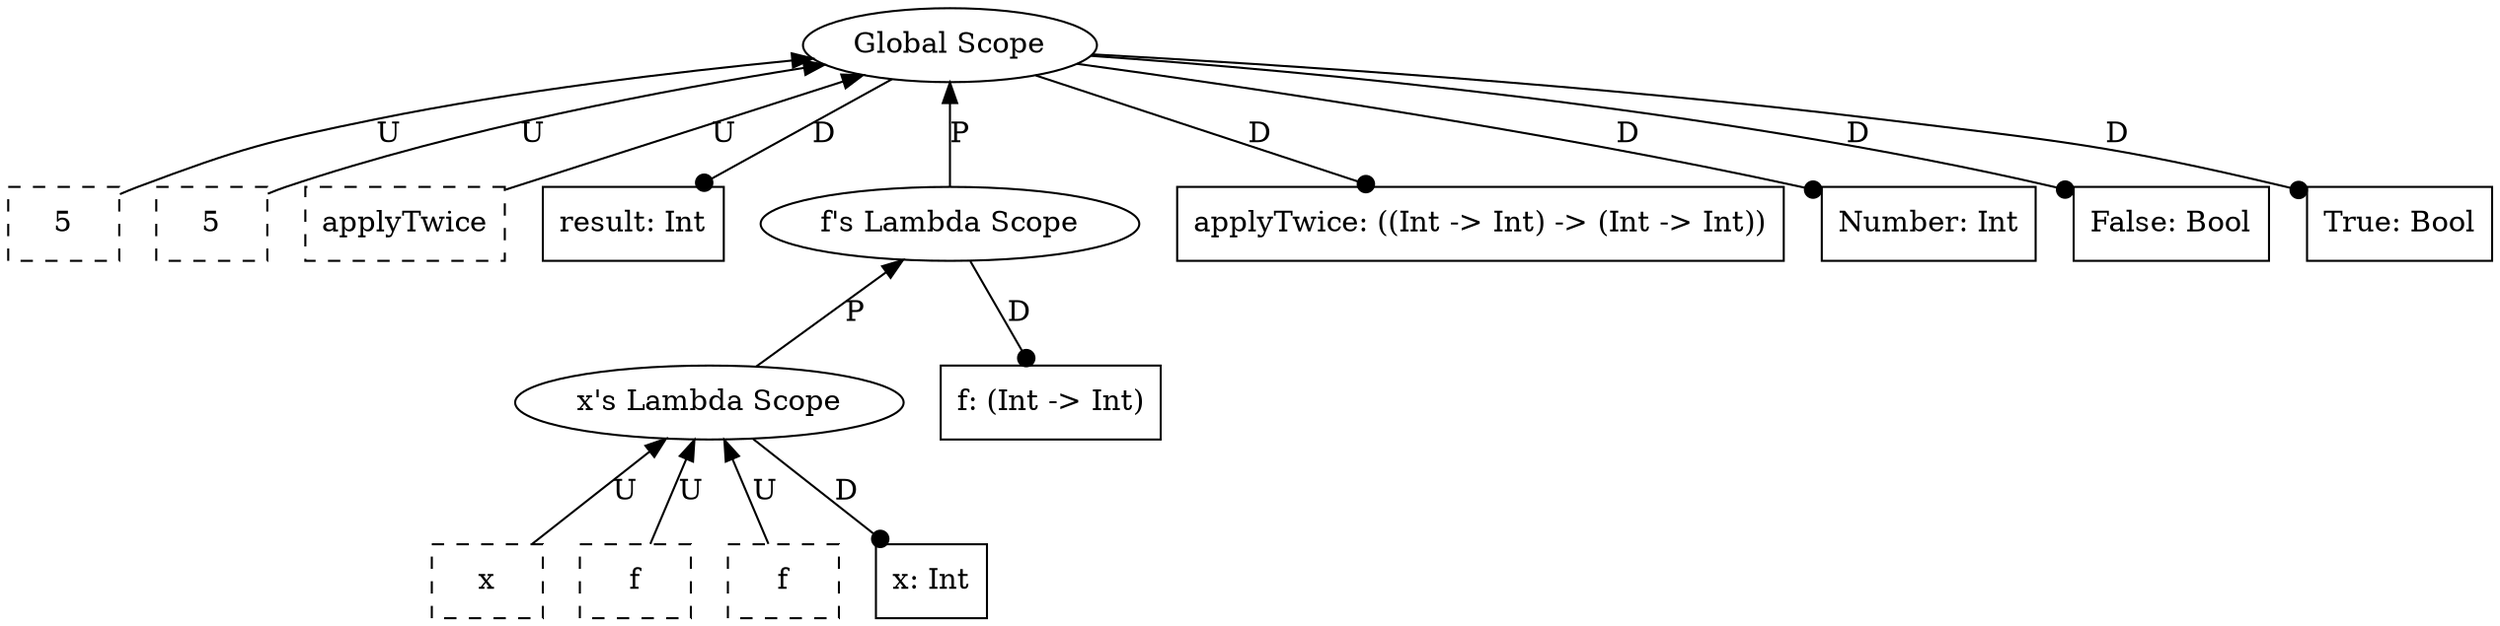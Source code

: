 graph {
    15 [label=5
       ,shape=box
       ,style=dashed];
    14 [label=5
       ,shape=box
       ,style=dashed];
    13 [label=applyTwice
       ,shape=box
       ,style=dashed];
    12 [label="result: Int"
       ,shape=box];
    11 [label=x
       ,shape=box
       ,style=dashed];
    10 [label=f
       ,shape=box
       ,style=dashed];
    9 [label=f
      ,shape=box
      ,style=dashed];
    8 [label="x: Int",shape=box];
    7 [label="x's Lambda Scope"
      ,shape=ellipse];
    6 [label="f: (Int -> Int)"
      ,shape=box];
    5 [label="f's Lambda Scope"
      ,shape=ellipse];
    4 [label="applyTwice: ((Int -> Int) -> (Int -> Int))"
      ,shape=box];
    3 [label="Number: Int"
      ,shape=box];
    2 [label="False: Bool"
      ,shape=box];
    1 [label="True: Bool"
      ,shape=box];
    0 [label="Global Scope"
      ,shape=ellipse];
    0 -- 15 [label=U,dir=back];
    0 -- 14 [label=U,dir=back];
    0 -- 13 [label=U,dir=back];
    0 -- 12 [label=D
            ,dir=forward
            ,arrowhead=dot];
    7 -- 11 [label=U,dir=back];
    7 -- 10 [label=U,dir=back];
    7 -- 9 [label=U,dir=back];
    7 -- 8 [label=D
           ,dir=forward
           ,arrowhead=dot];
    5 -- 7 [label=P,dir=back];
    5 -- 6 [label=D
           ,dir=forward
           ,arrowhead=dot];
    0 -- 5 [label=P,dir=back];
    0 -- 4 [label=D
           ,dir=forward
           ,arrowhead=dot];
    0 -- 3 [label=D
           ,dir=forward
           ,arrowhead=dot];
    0 -- 2 [label=D
           ,dir=forward
           ,arrowhead=dot];
    0 -- 1 [label=D
           ,dir=forward
           ,arrowhead=dot];
}

